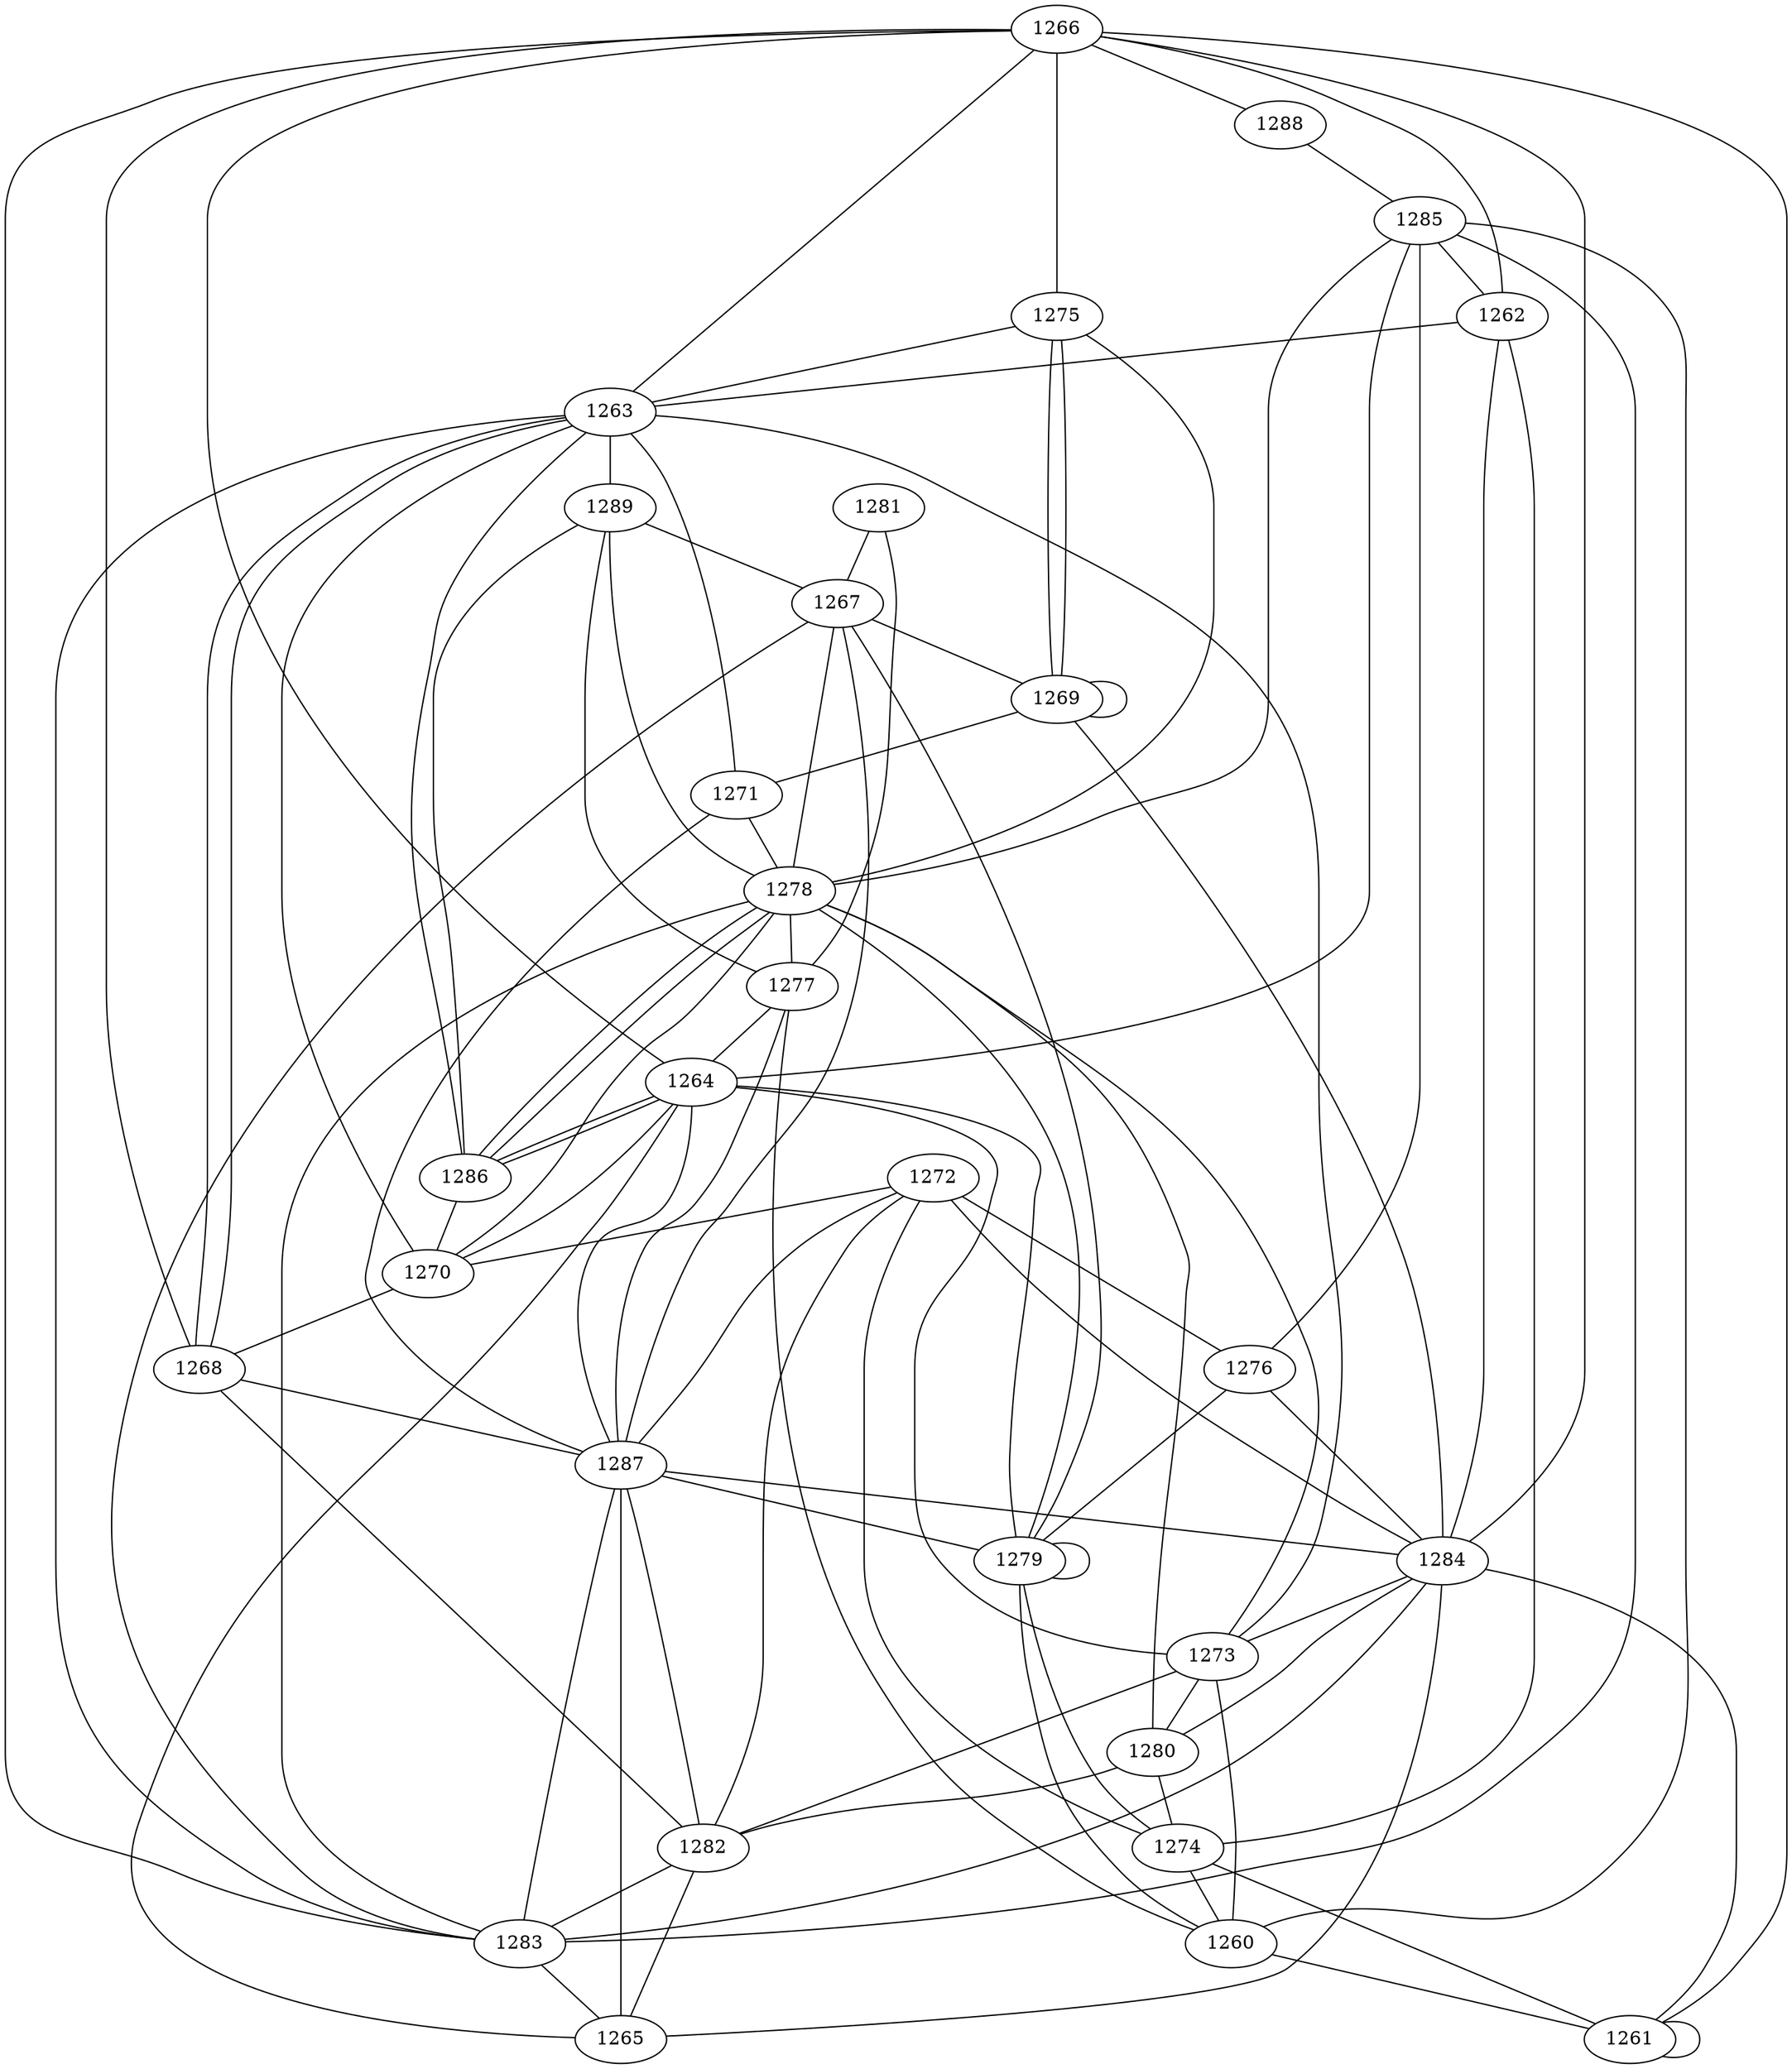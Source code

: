 graph {
    1260 []
    1261 []
    1262 []
    1263 []
    1264 []
    1265 []
    1266 []
    1267 []
    1268 []
    1269 []
    1270 []
    1271 []
    1272 []
    1273 []
    1274 []
    1275 []
    1276 []
    1277 []
    1278 []
    1279 []
    1280 []
    1281 []
    1282 []
    1283 []
    1284 []
    1285 []
    1286 []
    1287 []
    1288 []
    1289 []
    1260 -- 1261
    1261 -- 1261
    1262 -- 1263
    1262 -- 1266
    1262 -- 1274
    1262 -- 1284
    1263 -- 1266
    1263 -- 1268
    1263 -- 1271
    1263 -- 1289
    1264 -- 1265
    1264 -- 1266
    1264 -- 1270
    1264 -- 1286
    1264 -- 1287
    1266 -- 1261
    1266 -- 1275
    1266 -- 1284
    1266 -- 1288
    1267 -- 1269
    1267 -- 1278
    1268 -- 1263
    1268 -- 1266
    1268 -- 1282
    1268 -- 1287
    1269 -- 1269
    1269 -- 1271
    1269 -- 1275
    1270 -- 1263
    1270 -- 1268
    1270 -- 1278
    1271 -- 1278
    1271 -- 1287
    1272 -- 1270
    1272 -- 1274
    1272 -- 1276
    1272 -- 1282
    1272 -- 1284
    1272 -- 1287
    1273 -- 1260
    1273 -- 1263
    1273 -- 1264
    1273 -- 1278
    1273 -- 1280
    1274 -- 1260
    1274 -- 1261
    1275 -- 1263
    1275 -- 1269
    1275 -- 1278
    1276 -- 1279
    1276 -- 1284
    1277 -- 1260
    1277 -- 1264
    1278 -- 1277
    1278 -- 1279
    1278 -- 1283
    1278 -- 1286
    1279 -- 1260
    1279 -- 1264
    1279 -- 1267
    1279 -- 1274
    1279 -- 1279
    1280 -- 1274
    1280 -- 1278
    1280 -- 1282
    1280 -- 1284
    1281 -- 1267
    1281 -- 1277
    1282 -- 1265
    1282 -- 1273
    1282 -- 1283
    1282 -- 1287
    1283 -- 1263
    1283 -- 1265
    1283 -- 1266
    1283 -- 1267
    1283 -- 1284
    1284 -- 1261
    1284 -- 1265
    1284 -- 1269
    1284 -- 1273
    1285 -- 1260
    1285 -- 1262
    1285 -- 1264
    1285 -- 1276
    1285 -- 1278
    1285 -- 1283
    1286 -- 1263
    1286 -- 1264
    1286 -- 1270
    1286 -- 1278
    1287 -- 1265
    1287 -- 1267
    1287 -- 1277
    1287 -- 1279
    1287 -- 1283
    1287 -- 1284
    1288 -- 1285
    1289 -- 1267
    1289 -- 1277
    1289 -- 1278
    1289 -- 1286
}
